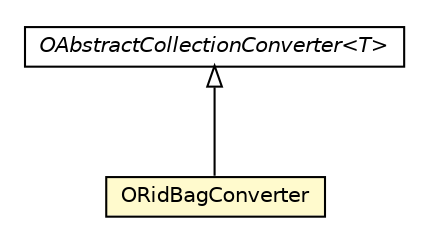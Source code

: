 #!/usr/local/bin/dot
#
# Class diagram 
# Generated by UMLGraph version R5_6-24-gf6e263 (http://www.umlgraph.org/)
#

digraph G {
	edge [fontname="Helvetica",fontsize=10,labelfontname="Helvetica",labelfontsize=10];
	node [fontname="Helvetica",fontsize=10,shape=plaintext];
	nodesep=0.25;
	ranksep=0.5;
	// com.orientechnologies.orient.core.db.tool.importer.ORidBagConverter
	c5626379 [label=<<table title="com.orientechnologies.orient.core.db.tool.importer.ORidBagConverter" border="0" cellborder="1" cellspacing="0" cellpadding="2" port="p" bgcolor="lemonChiffon" href="./ORidBagConverter.html">
		<tr><td><table border="0" cellspacing="0" cellpadding="1">
<tr><td align="center" balign="center"> ORidBagConverter </td></tr>
		</table></td></tr>
		</table>>, URL="./ORidBagConverter.html", fontname="Helvetica", fontcolor="black", fontsize=10.0];
	// com.orientechnologies.orient.core.db.tool.importer.OAbstractCollectionConverter<T>
	c5626388 [label=<<table title="com.orientechnologies.orient.core.db.tool.importer.OAbstractCollectionConverter" border="0" cellborder="1" cellspacing="0" cellpadding="2" port="p" href="./OAbstractCollectionConverter.html">
		<tr><td><table border="0" cellspacing="0" cellpadding="1">
<tr><td align="center" balign="center"><font face="Helvetica-Oblique"> OAbstractCollectionConverter&lt;T&gt; </font></td></tr>
		</table></td></tr>
		</table>>, URL="./OAbstractCollectionConverter.html", fontname="Helvetica", fontcolor="black", fontsize=10.0];
	//com.orientechnologies.orient.core.db.tool.importer.ORidBagConverter extends com.orientechnologies.orient.core.db.tool.importer.OAbstractCollectionConverter<com.orientechnologies.orient.core.db.record.ridbag.ORidBag>
	c5626388:p -> c5626379:p [dir=back,arrowtail=empty];
}

